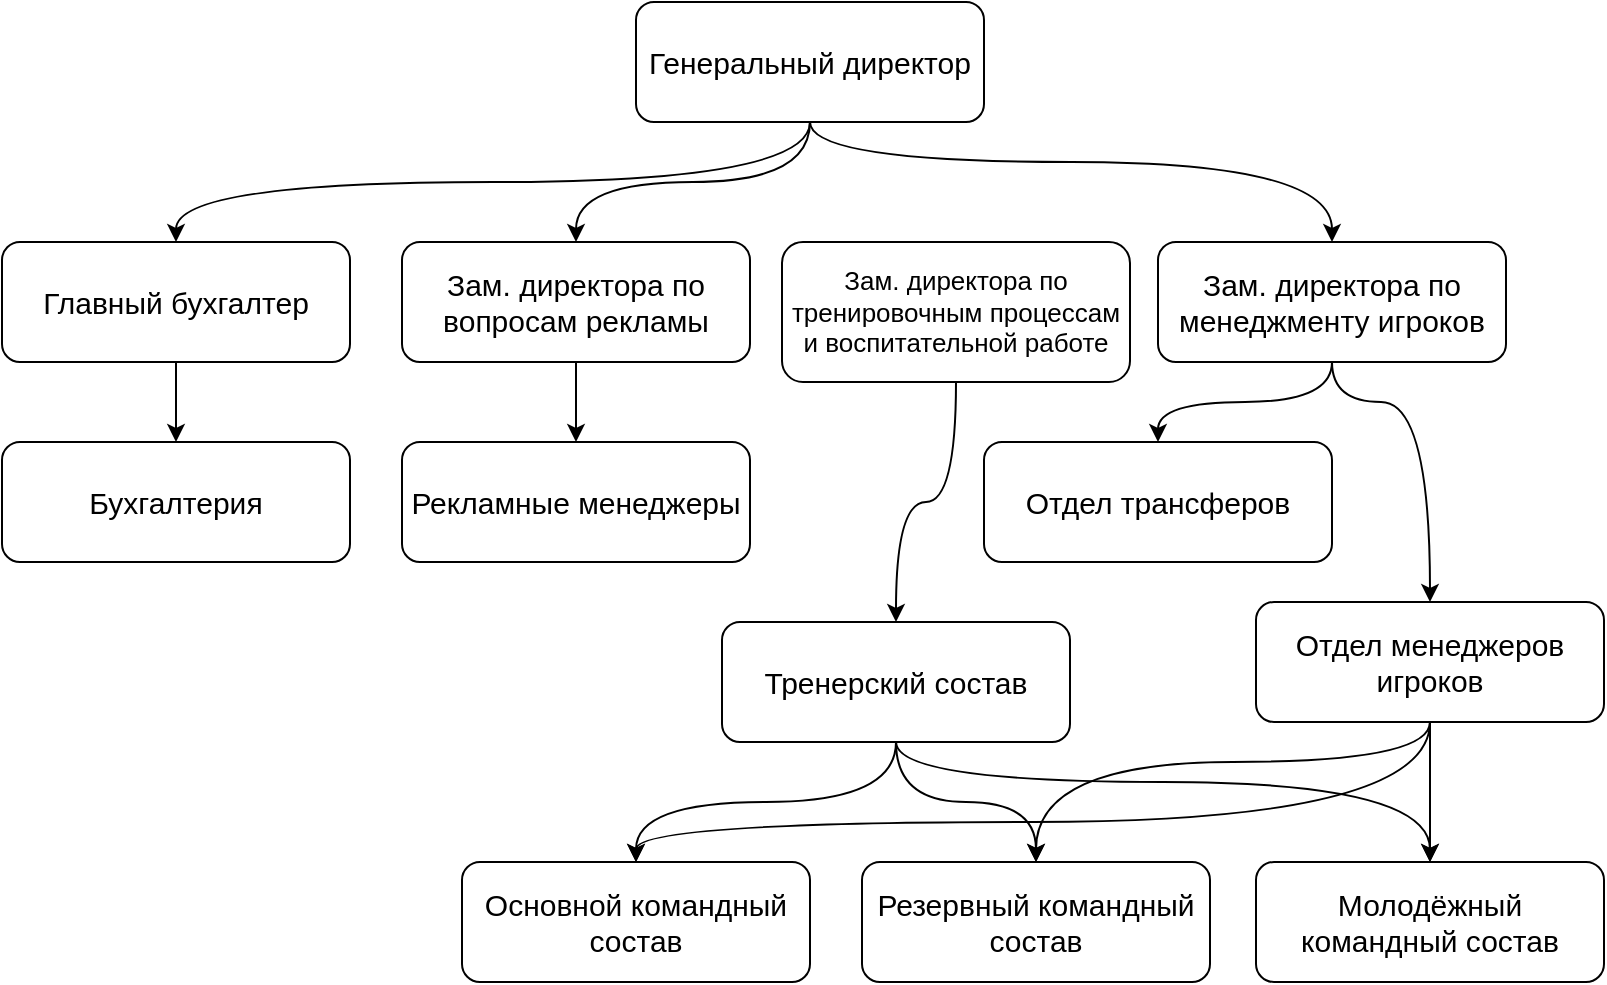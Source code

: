 <mxfile version="13.9.9" type="device"><diagram id="dbz-nEEhVU-vZpCyd5QJ" name="Страница 1"><mxGraphModel dx="1038" dy="607" grid="1" gridSize="10" guides="1" tooltips="1" connect="1" arrows="1" fold="1" page="1" pageScale="1" pageWidth="827" pageHeight="1169" math="0" shadow="0"><root><mxCell id="0"/><mxCell id="1" parent="0"/><mxCell id="gEZsk-Oq7UPhpKzH0diN-11" style="edgeStyle=orthogonalEdgeStyle;curved=1;rounded=0;orthogonalLoop=1;jettySize=auto;html=1;entryX=0.5;entryY=0;entryDx=0;entryDy=0;" edge="1" parent="1" source="gEZsk-Oq7UPhpKzH0diN-1" target="gEZsk-Oq7UPhpKzH0diN-10"><mxGeometry relative="1" as="geometry"/></mxCell><mxCell id="gEZsk-Oq7UPhpKzH0diN-14" style="edgeStyle=orthogonalEdgeStyle;curved=1;rounded=0;orthogonalLoop=1;jettySize=auto;html=1;" edge="1" parent="1" source="gEZsk-Oq7UPhpKzH0diN-1" target="gEZsk-Oq7UPhpKzH0diN-6"><mxGeometry relative="1" as="geometry"><Array as="points"><mxPoint x="414" y="100"/><mxPoint x="97" y="100"/></Array></mxGeometry></mxCell><mxCell id="gEZsk-Oq7UPhpKzH0diN-16" style="edgeStyle=orthogonalEdgeStyle;curved=1;rounded=0;orthogonalLoop=1;jettySize=auto;html=1;" edge="1" parent="1" source="gEZsk-Oq7UPhpKzH0diN-1" target="gEZsk-Oq7UPhpKzH0diN-15"><mxGeometry relative="1" as="geometry"><Array as="points"><mxPoint x="414" y="90"/><mxPoint x="675" y="90"/></Array></mxGeometry></mxCell><mxCell id="gEZsk-Oq7UPhpKzH0diN-1" value="&lt;font style=&quot;font-size: 15px&quot;&gt;Генеральный директор&lt;/font&gt;" style="rounded=1;whiteSpace=wrap;html=1;" vertex="1" parent="1"><mxGeometry x="327" y="10" width="174" height="60" as="geometry"/></mxCell><mxCell id="gEZsk-Oq7UPhpKzH0diN-9" style="edgeStyle=orthogonalEdgeStyle;curved=1;rounded=0;orthogonalLoop=1;jettySize=auto;html=1;entryX=0.5;entryY=0;entryDx=0;entryDy=0;" edge="1" parent="1" source="gEZsk-Oq7UPhpKzH0diN-6" target="gEZsk-Oq7UPhpKzH0diN-8"><mxGeometry relative="1" as="geometry"/></mxCell><mxCell id="gEZsk-Oq7UPhpKzH0diN-6" value="&lt;font style=&quot;font-size: 15px&quot;&gt;Главный бухгалтер&lt;/font&gt;" style="rounded=1;whiteSpace=wrap;html=1;" vertex="1" parent="1"><mxGeometry x="10" y="130" width="174" height="60" as="geometry"/></mxCell><mxCell id="gEZsk-Oq7UPhpKzH0diN-8" value="&lt;font style=&quot;font-size: 15px&quot;&gt;Бухгалтерия&lt;/font&gt;" style="rounded=1;whiteSpace=wrap;html=1;" vertex="1" parent="1"><mxGeometry x="10" y="230" width="174" height="60" as="geometry"/></mxCell><mxCell id="gEZsk-Oq7UPhpKzH0diN-13" style="edgeStyle=orthogonalEdgeStyle;curved=1;rounded=0;orthogonalLoop=1;jettySize=auto;html=1;entryX=0.5;entryY=0;entryDx=0;entryDy=0;" edge="1" parent="1" source="gEZsk-Oq7UPhpKzH0diN-10" target="gEZsk-Oq7UPhpKzH0diN-12"><mxGeometry relative="1" as="geometry"/></mxCell><mxCell id="gEZsk-Oq7UPhpKzH0diN-10" value="&lt;font style=&quot;font-size: 15px&quot;&gt;Зам. директора по вопросам рекламы&lt;/font&gt;" style="rounded=1;whiteSpace=wrap;html=1;" vertex="1" parent="1"><mxGeometry x="210" y="130" width="174" height="60" as="geometry"/></mxCell><mxCell id="gEZsk-Oq7UPhpKzH0diN-12" value="&lt;font style=&quot;font-size: 15px&quot;&gt;Рекламные менеджеры&lt;/font&gt;" style="rounded=1;whiteSpace=wrap;html=1;" vertex="1" parent="1"><mxGeometry x="210" y="230" width="174" height="60" as="geometry"/></mxCell><mxCell id="gEZsk-Oq7UPhpKzH0diN-18" style="edgeStyle=orthogonalEdgeStyle;curved=1;rounded=0;orthogonalLoop=1;jettySize=auto;html=1;entryX=0.5;entryY=0;entryDx=0;entryDy=0;" edge="1" parent="1" source="gEZsk-Oq7UPhpKzH0diN-15" target="gEZsk-Oq7UPhpKzH0diN-17"><mxGeometry relative="1" as="geometry"/></mxCell><mxCell id="gEZsk-Oq7UPhpKzH0diN-20" style="edgeStyle=orthogonalEdgeStyle;curved=1;rounded=0;orthogonalLoop=1;jettySize=auto;html=1;" edge="1" parent="1" source="gEZsk-Oq7UPhpKzH0diN-15" target="gEZsk-Oq7UPhpKzH0diN-19"><mxGeometry relative="1" as="geometry"><Array as="points"><mxPoint x="675" y="210"/><mxPoint x="724" y="210"/></Array></mxGeometry></mxCell><mxCell id="gEZsk-Oq7UPhpKzH0diN-15" value="&lt;font style=&quot;font-size: 15px&quot;&gt;Зам. директора по менеджменту игроков&lt;/font&gt;" style="rounded=1;whiteSpace=wrap;html=1;" vertex="1" parent="1"><mxGeometry x="588" y="130" width="174" height="60" as="geometry"/></mxCell><mxCell id="gEZsk-Oq7UPhpKzH0diN-17" value="&lt;font style=&quot;font-size: 15px&quot;&gt;Отдел трансферов&lt;/font&gt;" style="rounded=1;whiteSpace=wrap;html=1;" vertex="1" parent="1"><mxGeometry x="501" y="230" width="174" height="60" as="geometry"/></mxCell><mxCell id="gEZsk-Oq7UPhpKzH0diN-30" style="edgeStyle=orthogonalEdgeStyle;curved=1;rounded=0;orthogonalLoop=1;jettySize=auto;html=1;" edge="1" parent="1" source="gEZsk-Oq7UPhpKzH0diN-19" target="gEZsk-Oq7UPhpKzH0diN-24"><mxGeometry relative="1" as="geometry"><Array as="points"><mxPoint x="724" y="420"/><mxPoint x="327" y="420"/></Array></mxGeometry></mxCell><mxCell id="gEZsk-Oq7UPhpKzH0diN-31" style="edgeStyle=orthogonalEdgeStyle;curved=1;rounded=0;orthogonalLoop=1;jettySize=auto;html=1;entryX=0.5;entryY=0;entryDx=0;entryDy=0;" edge="1" parent="1" source="gEZsk-Oq7UPhpKzH0diN-19" target="gEZsk-Oq7UPhpKzH0diN-25"><mxGeometry relative="1" as="geometry"><Array as="points"><mxPoint x="724" y="390"/><mxPoint x="527" y="390"/></Array></mxGeometry></mxCell><mxCell id="gEZsk-Oq7UPhpKzH0diN-32" style="edgeStyle=orthogonalEdgeStyle;curved=1;rounded=0;orthogonalLoop=1;jettySize=auto;html=1;" edge="1" parent="1" source="gEZsk-Oq7UPhpKzH0diN-19"><mxGeometry relative="1" as="geometry"><mxPoint x="724" y="440" as="targetPoint"/></mxGeometry></mxCell><mxCell id="gEZsk-Oq7UPhpKzH0diN-19" value="&lt;font style=&quot;font-size: 15px&quot;&gt;Отдел менеджеров игроков&lt;/font&gt;" style="rounded=1;whiteSpace=wrap;html=1;" vertex="1" parent="1"><mxGeometry x="637" y="310" width="174" height="60" as="geometry"/></mxCell><mxCell id="gEZsk-Oq7UPhpKzH0diN-27" style="edgeStyle=orthogonalEdgeStyle;curved=1;rounded=0;orthogonalLoop=1;jettySize=auto;html=1;" edge="1" parent="1" source="gEZsk-Oq7UPhpKzH0diN-21" target="gEZsk-Oq7UPhpKzH0diN-24"><mxGeometry relative="1" as="geometry"/></mxCell><mxCell id="gEZsk-Oq7UPhpKzH0diN-28" style="edgeStyle=orthogonalEdgeStyle;curved=1;rounded=0;orthogonalLoop=1;jettySize=auto;html=1;" edge="1" parent="1" source="gEZsk-Oq7UPhpKzH0diN-21" target="gEZsk-Oq7UPhpKzH0diN-25"><mxGeometry relative="1" as="geometry"/></mxCell><mxCell id="gEZsk-Oq7UPhpKzH0diN-29" style="edgeStyle=orthogonalEdgeStyle;curved=1;rounded=0;orthogonalLoop=1;jettySize=auto;html=1;entryX=0.5;entryY=0;entryDx=0;entryDy=0;" edge="1" parent="1" source="gEZsk-Oq7UPhpKzH0diN-21" target="gEZsk-Oq7UPhpKzH0diN-26"><mxGeometry relative="1" as="geometry"><Array as="points"><mxPoint x="457" y="400"/><mxPoint x="724" y="400"/></Array></mxGeometry></mxCell><mxCell id="gEZsk-Oq7UPhpKzH0diN-21" value="&lt;font style=&quot;font-size: 15px&quot;&gt;Тренерский состав&lt;/font&gt;" style="rounded=1;whiteSpace=wrap;html=1;" vertex="1" parent="1"><mxGeometry x="370" y="320" width="174" height="60" as="geometry"/></mxCell><mxCell id="gEZsk-Oq7UPhpKzH0diN-23" style="edgeStyle=orthogonalEdgeStyle;curved=1;rounded=0;orthogonalLoop=1;jettySize=auto;html=1;" edge="1" parent="1" source="gEZsk-Oq7UPhpKzH0diN-22" target="gEZsk-Oq7UPhpKzH0diN-21"><mxGeometry relative="1" as="geometry"/></mxCell><mxCell id="gEZsk-Oq7UPhpKzH0diN-22" value="&lt;font style=&quot;font-size: 13px&quot;&gt;Зам. директора по тренировочным процессам и воспитательной работе&lt;/font&gt;" style="rounded=1;whiteSpace=wrap;html=1;" vertex="1" parent="1"><mxGeometry x="400" y="130" width="174" height="70" as="geometry"/></mxCell><mxCell id="gEZsk-Oq7UPhpKzH0diN-24" value="&lt;font style=&quot;font-size: 15px&quot;&gt;Основной командный состав&lt;/font&gt;" style="rounded=1;whiteSpace=wrap;html=1;" vertex="1" parent="1"><mxGeometry x="240" y="440" width="174" height="60" as="geometry"/></mxCell><mxCell id="gEZsk-Oq7UPhpKzH0diN-25" value="&lt;font style=&quot;font-size: 15px&quot;&gt;Резервный командный состав&lt;/font&gt;" style="rounded=1;whiteSpace=wrap;html=1;" vertex="1" parent="1"><mxGeometry x="440" y="440" width="174" height="60" as="geometry"/></mxCell><mxCell id="gEZsk-Oq7UPhpKzH0diN-26" value="&lt;font style=&quot;font-size: 15px&quot;&gt;Молодёжный командный состав&lt;/font&gt;" style="rounded=1;whiteSpace=wrap;html=1;" vertex="1" parent="1"><mxGeometry x="637" y="440" width="174" height="60" as="geometry"/></mxCell></root></mxGraphModel></diagram></mxfile>
